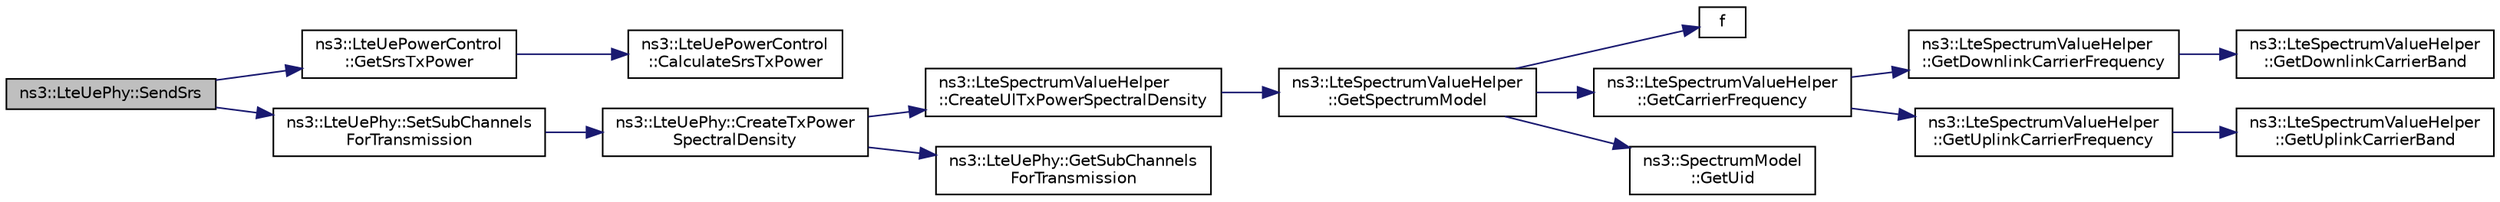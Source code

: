 digraph "ns3::LteUePhy::SendSrs"
{
 // LATEX_PDF_SIZE
  edge [fontname="Helvetica",fontsize="10",labelfontname="Helvetica",labelfontsize="10"];
  node [fontname="Helvetica",fontsize="10",shape=record];
  rankdir="LR";
  Node1 [label="ns3::LteUePhy::SendSrs",height=0.2,width=0.4,color="black", fillcolor="grey75", style="filled", fontcolor="black",tooltip="Send the SRS signal in the last symbols of the frame."];
  Node1 -> Node2 [color="midnightblue",fontsize="10",style="solid",fontname="Helvetica"];
  Node2 [label="ns3::LteUePowerControl\l::GetSrsTxPower",height=0.2,width=0.4,color="black", fillcolor="white", style="filled",URL="$classns3_1_1_lte_ue_power_control.html#adb93130c6a533d766260640d4c41037a",tooltip="Get SRS transmit power function."];
  Node2 -> Node3 [color="midnightblue",fontsize="10",style="solid",fontname="Helvetica"];
  Node3 [label="ns3::LteUePowerControl\l::CalculateSrsTxPower",height=0.2,width=0.4,color="black", fillcolor="white", style="filled",URL="$classns3_1_1_lte_ue_power_control.html#af03ed0aac49e53e8a7a1e26199d46d4d",tooltip="Calculate SRS transmit power function."];
  Node1 -> Node4 [color="midnightblue",fontsize="10",style="solid",fontname="Helvetica"];
  Node4 [label="ns3::LteUePhy::SetSubChannels\lForTransmission",height=0.2,width=0.4,color="black", fillcolor="white", style="filled",URL="$classns3_1_1_lte_ue_phy.html#a0b004ef45d225a8cf75647db08aeab9b",tooltip="Set a list of sub channels to use in TX."];
  Node4 -> Node5 [color="midnightblue",fontsize="10",style="solid",fontname="Helvetica"];
  Node5 [label="ns3::LteUePhy::CreateTxPower\lSpectralDensity",height=0.2,width=0.4,color="black", fillcolor="white", style="filled",URL="$classns3_1_1_lte_ue_phy.html#a617e7e504fb2364348aecb56b3aeb3b7",tooltip="Create the PSD for the TX."];
  Node5 -> Node6 [color="midnightblue",fontsize="10",style="solid",fontname="Helvetica"];
  Node6 [label="ns3::LteSpectrumValueHelper\l::CreateUlTxPowerSpectralDensity",height=0.2,width=0.4,color="black", fillcolor="white", style="filled",URL="$classns3_1_1_lte_spectrum_value_helper.html#a25aecec3de6bd018637b0bcd89275c2d",tooltip="create a spectrum value representing the uplink power spectral density of a signal to be transmitted."];
  Node6 -> Node7 [color="midnightblue",fontsize="10",style="solid",fontname="Helvetica"];
  Node7 [label="ns3::LteSpectrumValueHelper\l::GetSpectrumModel",height=0.2,width=0.4,color="black", fillcolor="white", style="filled",URL="$classns3_1_1_lte_spectrum_value_helper.html#aea8f8f65e61c30eb4ce7455bb29d06d3",tooltip=" "];
  Node7 -> Node8 [color="midnightblue",fontsize="10",style="solid",fontname="Helvetica"];
  Node8 [label="f",height=0.2,width=0.4,color="black", fillcolor="white", style="filled",URL="$80211b_8c.html#ae7ffc1a8f84fa47a0812b2f2b9627132",tooltip=" "];
  Node7 -> Node9 [color="midnightblue",fontsize="10",style="solid",fontname="Helvetica"];
  Node9 [label="ns3::LteSpectrumValueHelper\l::GetCarrierFrequency",height=0.2,width=0.4,color="black", fillcolor="white", style="filled",URL="$classns3_1_1_lte_spectrum_value_helper.html#ab268c4d7cb95e4277e59b7449d5fbd78",tooltip="Calculates the carrier frequency from the E-UTRA Absolute Radio Frequency Channel Number (EARFCN) acc..."];
  Node9 -> Node10 [color="midnightblue",fontsize="10",style="solid",fontname="Helvetica"];
  Node10 [label="ns3::LteSpectrumValueHelper\l::GetDownlinkCarrierFrequency",height=0.2,width=0.4,color="black", fillcolor="white", style="filled",URL="$classns3_1_1_lte_spectrum_value_helper.html#af345518a4f2868b46d56eacbe4091e87",tooltip="Calculates the downlink carrier frequency from the E-UTRA Absolute Radio Frequency Channel Number (EA..."];
  Node10 -> Node11 [color="midnightblue",fontsize="10",style="solid",fontname="Helvetica"];
  Node11 [label="ns3::LteSpectrumValueHelper\l::GetDownlinkCarrierBand",height=0.2,width=0.4,color="black", fillcolor="white", style="filled",URL="$classns3_1_1_lte_spectrum_value_helper.html#a46917f055699fdfbb0ad8195b1be154c",tooltip="Converts downlink EARFCN to corresponding LTE frequency band number."];
  Node9 -> Node12 [color="midnightblue",fontsize="10",style="solid",fontname="Helvetica"];
  Node12 [label="ns3::LteSpectrumValueHelper\l::GetUplinkCarrierFrequency",height=0.2,width=0.4,color="black", fillcolor="white", style="filled",URL="$classns3_1_1_lte_spectrum_value_helper.html#ab12599306754428f0f6ebd2463f1c35e",tooltip="Calculates the uplink carrier frequency from the E-UTRA Absolute Radio Frequency Channel Number (EARF..."];
  Node12 -> Node13 [color="midnightblue",fontsize="10",style="solid",fontname="Helvetica"];
  Node13 [label="ns3::LteSpectrumValueHelper\l::GetUplinkCarrierBand",height=0.2,width=0.4,color="black", fillcolor="white", style="filled",URL="$classns3_1_1_lte_spectrum_value_helper.html#a434ead24a924f4416873789d0a93a43c",tooltip="Converts uplink EARFCN to corresponding LTE frequency band number."];
  Node7 -> Node14 [color="midnightblue",fontsize="10",style="solid",fontname="Helvetica"];
  Node14 [label="ns3::SpectrumModel\l::GetUid",height=0.2,width=0.4,color="black", fillcolor="white", style="filled",URL="$classns3_1_1_spectrum_model.html#ac7e8ea430e6388bd982cc9dd148d7c4c",tooltip=" "];
  Node5 -> Node15 [color="midnightblue",fontsize="10",style="solid",fontname="Helvetica"];
  Node15 [label="ns3::LteUePhy::GetSubChannels\lForTransmission",height=0.2,width=0.4,color="black", fillcolor="white", style="filled",URL="$classns3_1_1_lte_ue_phy.html#a95d0fc8fbcd4565ce27bc996cd7d0b6e",tooltip="Get a list of sub channels to use in RX."];
}
